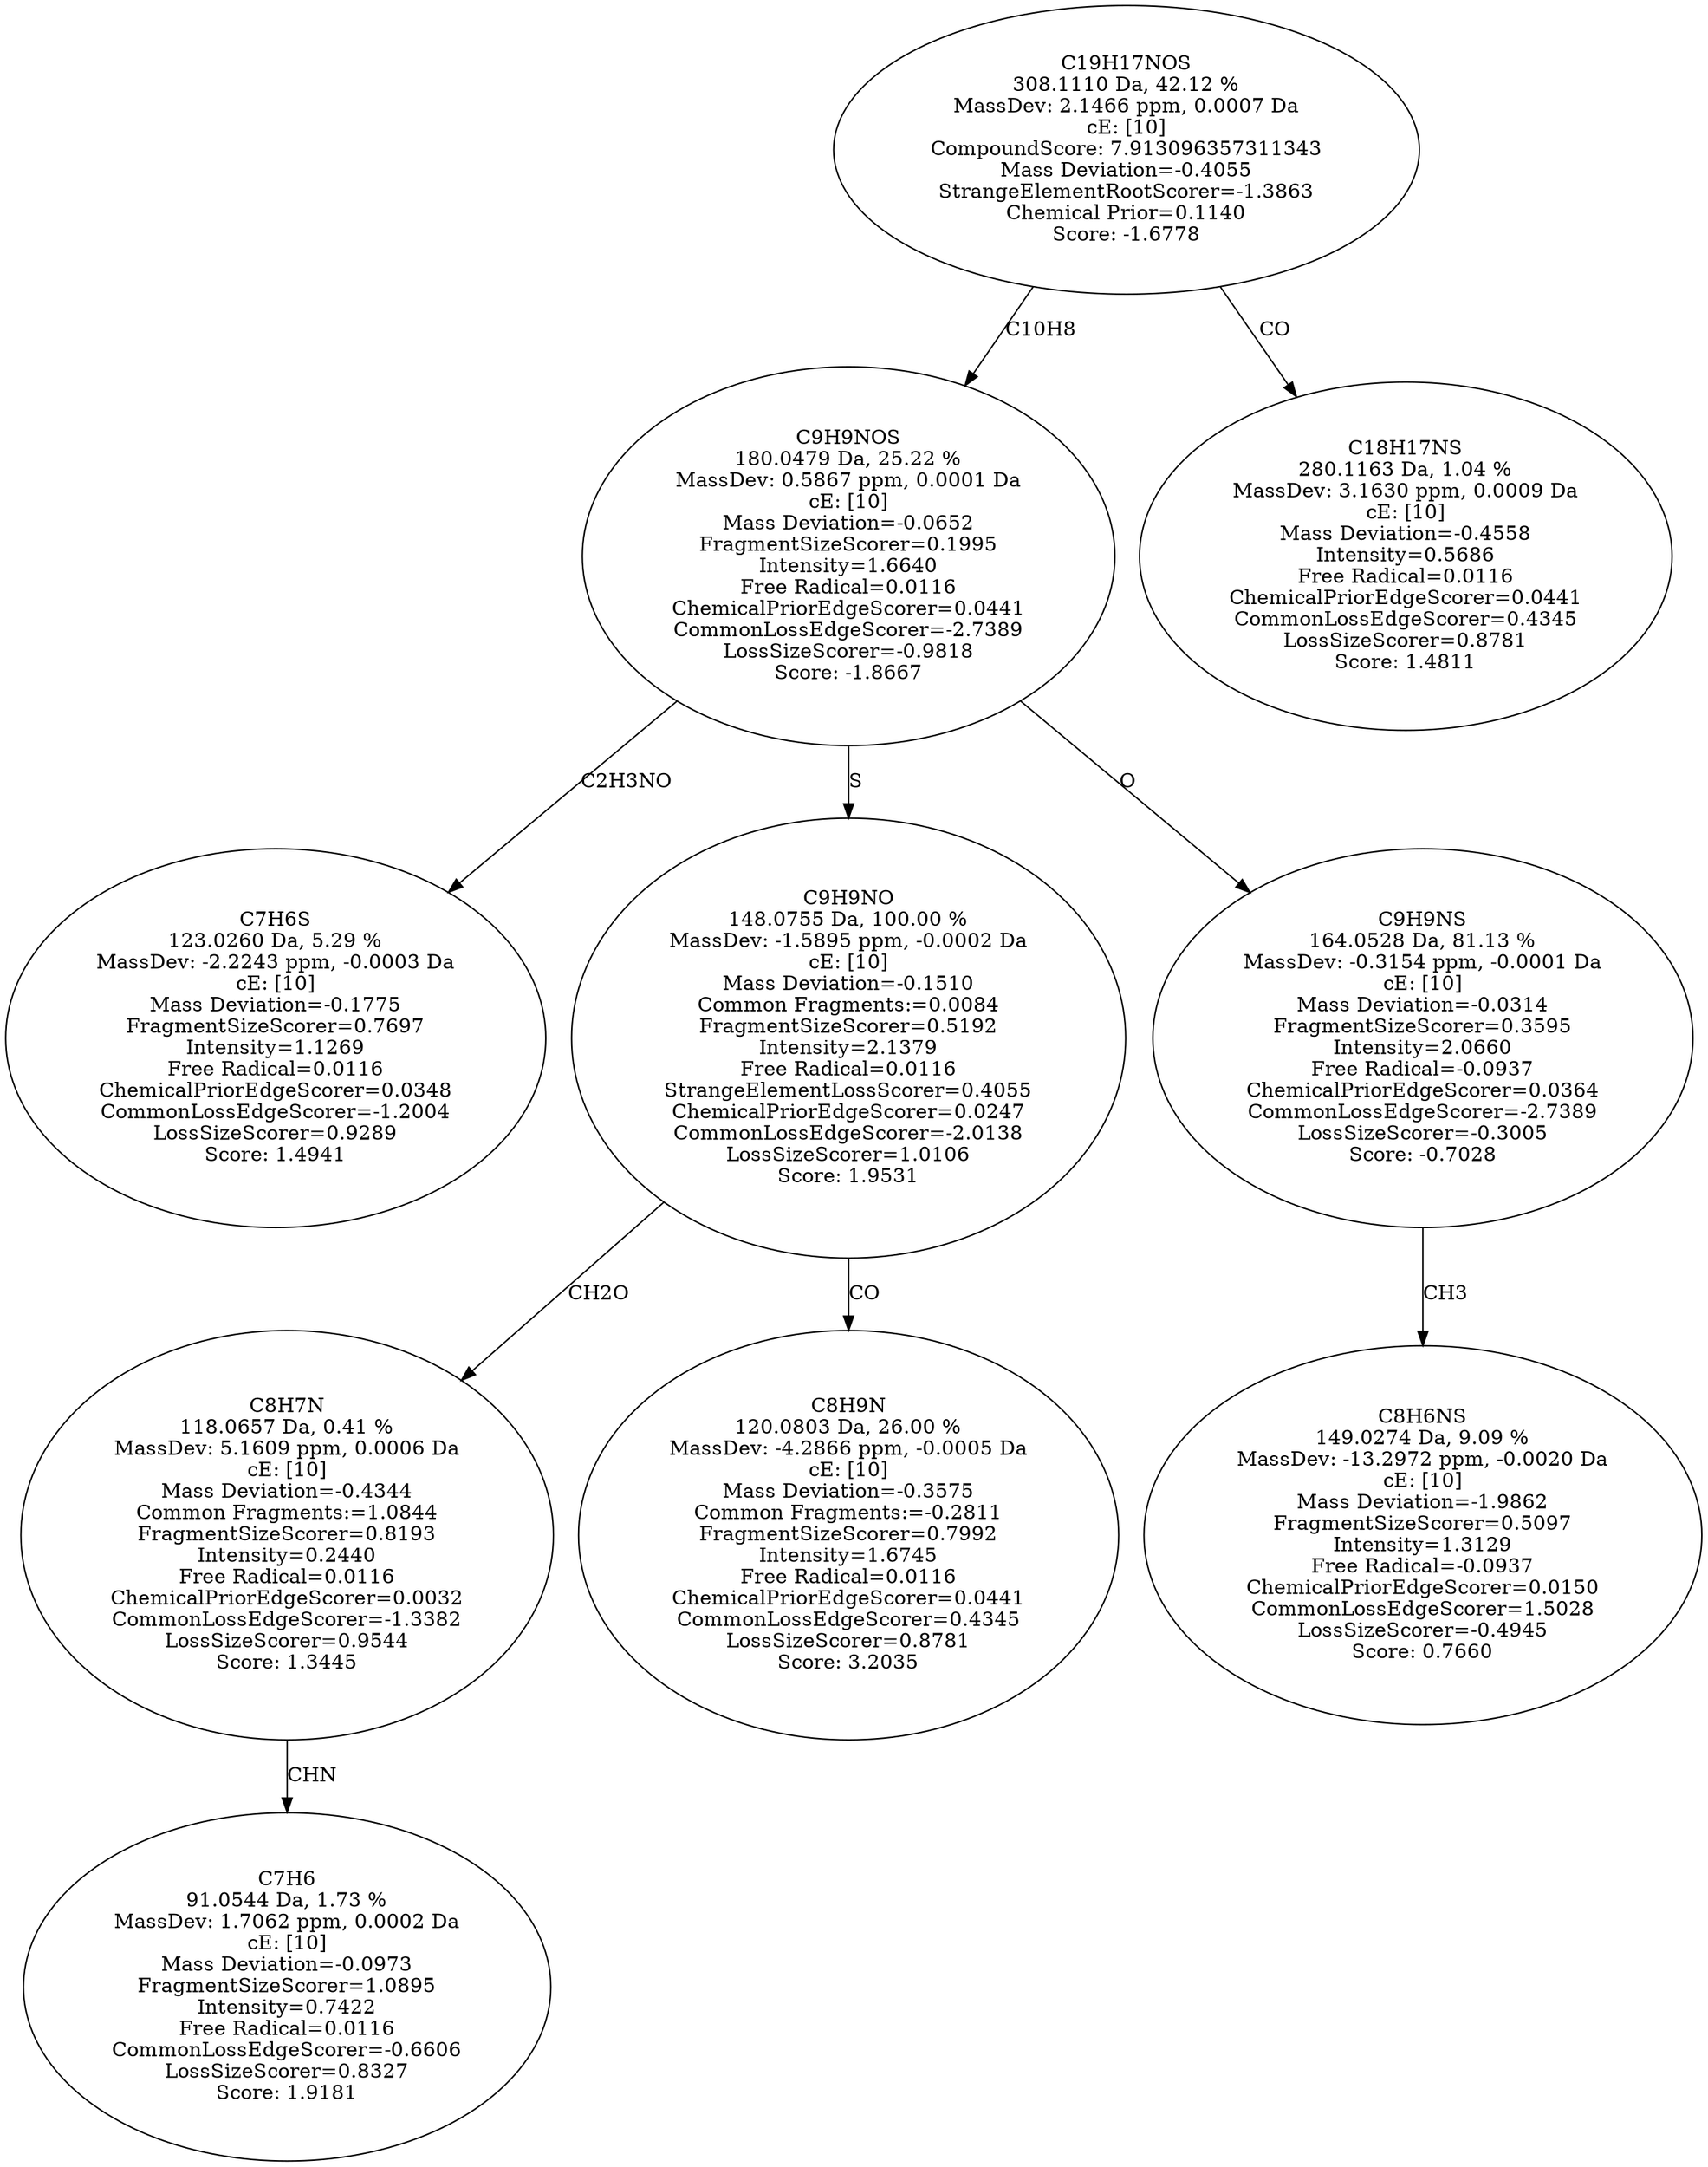 strict digraph {
v1 [label="C7H6S\n123.0260 Da, 5.29 %\nMassDev: -2.2243 ppm, -0.0003 Da\ncE: [10]\nMass Deviation=-0.1775\nFragmentSizeScorer=0.7697\nIntensity=1.1269\nFree Radical=0.0116\nChemicalPriorEdgeScorer=0.0348\nCommonLossEdgeScorer=-1.2004\nLossSizeScorer=0.9289\nScore: 1.4941"];
v2 [label="C7H6\n91.0544 Da, 1.73 %\nMassDev: 1.7062 ppm, 0.0002 Da\ncE: [10]\nMass Deviation=-0.0973\nFragmentSizeScorer=1.0895\nIntensity=0.7422\nFree Radical=0.0116\nCommonLossEdgeScorer=-0.6606\nLossSizeScorer=0.8327\nScore: 1.9181"];
v3 [label="C8H7N\n118.0657 Da, 0.41 %\nMassDev: 5.1609 ppm, 0.0006 Da\ncE: [10]\nMass Deviation=-0.4344\nCommon Fragments:=1.0844\nFragmentSizeScorer=0.8193\nIntensity=0.2440\nFree Radical=0.0116\nChemicalPriorEdgeScorer=0.0032\nCommonLossEdgeScorer=-1.3382\nLossSizeScorer=0.9544\nScore: 1.3445"];
v4 [label="C8H9N\n120.0803 Da, 26.00 %\nMassDev: -4.2866 ppm, -0.0005 Da\ncE: [10]\nMass Deviation=-0.3575\nCommon Fragments:=-0.2811\nFragmentSizeScorer=0.7992\nIntensity=1.6745\nFree Radical=0.0116\nChemicalPriorEdgeScorer=0.0441\nCommonLossEdgeScorer=0.4345\nLossSizeScorer=0.8781\nScore: 3.2035"];
v5 [label="C9H9NO\n148.0755 Da, 100.00 %\nMassDev: -1.5895 ppm, -0.0002 Da\ncE: [10]\nMass Deviation=-0.1510\nCommon Fragments:=0.0084\nFragmentSizeScorer=0.5192\nIntensity=2.1379\nFree Radical=0.0116\nStrangeElementLossScorer=0.4055\nChemicalPriorEdgeScorer=0.0247\nCommonLossEdgeScorer=-2.0138\nLossSizeScorer=1.0106\nScore: 1.9531"];
v6 [label="C8H6NS\n149.0274 Da, 9.09 %\nMassDev: -13.2972 ppm, -0.0020 Da\ncE: [10]\nMass Deviation=-1.9862\nFragmentSizeScorer=0.5097\nIntensity=1.3129\nFree Radical=-0.0937\nChemicalPriorEdgeScorer=0.0150\nCommonLossEdgeScorer=1.5028\nLossSizeScorer=-0.4945\nScore: 0.7660"];
v7 [label="C9H9NS\n164.0528 Da, 81.13 %\nMassDev: -0.3154 ppm, -0.0001 Da\ncE: [10]\nMass Deviation=-0.0314\nFragmentSizeScorer=0.3595\nIntensity=2.0660\nFree Radical=-0.0937\nChemicalPriorEdgeScorer=0.0364\nCommonLossEdgeScorer=-2.7389\nLossSizeScorer=-0.3005\nScore: -0.7028"];
v8 [label="C9H9NOS\n180.0479 Da, 25.22 %\nMassDev: 0.5867 ppm, 0.0001 Da\ncE: [10]\nMass Deviation=-0.0652\nFragmentSizeScorer=0.1995\nIntensity=1.6640\nFree Radical=0.0116\nChemicalPriorEdgeScorer=0.0441\nCommonLossEdgeScorer=-2.7389\nLossSizeScorer=-0.9818\nScore: -1.8667"];
v9 [label="C18H17NS\n280.1163 Da, 1.04 %\nMassDev: 3.1630 ppm, 0.0009 Da\ncE: [10]\nMass Deviation=-0.4558\nIntensity=0.5686\nFree Radical=0.0116\nChemicalPriorEdgeScorer=0.0441\nCommonLossEdgeScorer=0.4345\nLossSizeScorer=0.8781\nScore: 1.4811"];
v10 [label="C19H17NOS\n308.1110 Da, 42.12 %\nMassDev: 2.1466 ppm, 0.0007 Da\ncE: [10]\nCompoundScore: 7.913096357311343\nMass Deviation=-0.4055\nStrangeElementRootScorer=-1.3863\nChemical Prior=0.1140\nScore: -1.6778"];
v8 -> v1 [label="C2H3NO"];
v3 -> v2 [label="CHN"];
v5 -> v3 [label="CH2O"];
v5 -> v4 [label="CO"];
v8 -> v5 [label="S"];
v7 -> v6 [label="CH3"];
v8 -> v7 [label="O"];
v10 -> v8 [label="C10H8"];
v10 -> v9 [label="CO"];
}